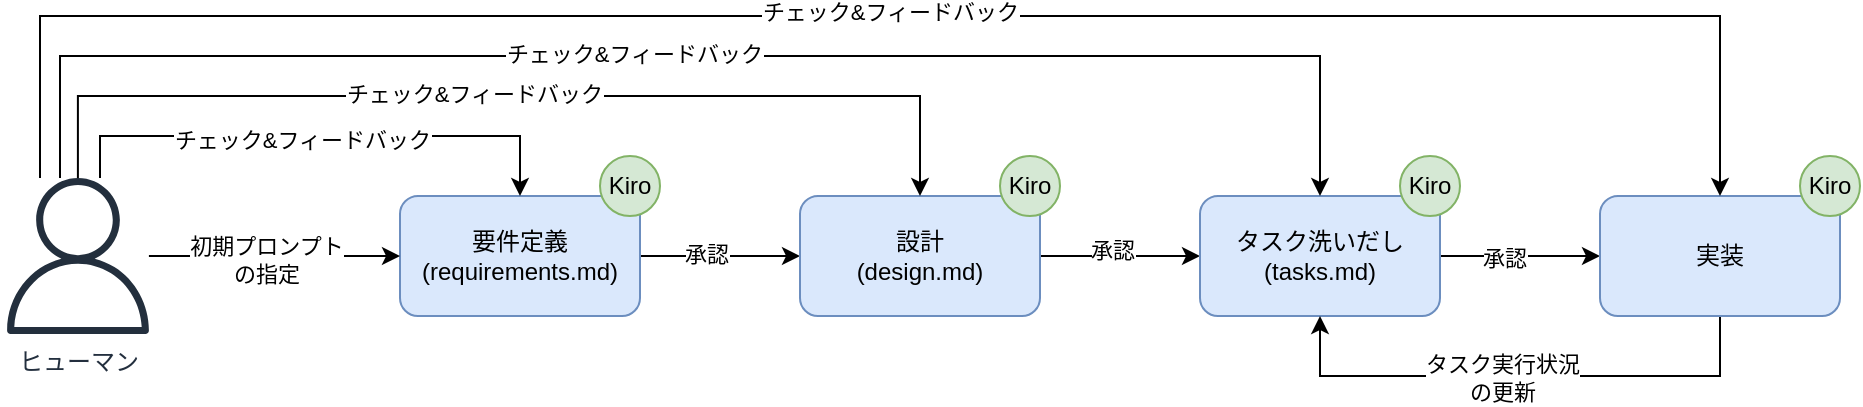 <mxfile version="28.0.4">
  <diagram name="ページ1" id="0sidDnxAERdbVPkjGmoZ">
    <mxGraphModel dx="1040" dy="884" grid="1" gridSize="10" guides="1" tooltips="1" connect="1" arrows="1" fold="1" page="1" pageScale="1" pageWidth="1169" pageHeight="827" math="0" shadow="0">
      <root>
        <mxCell id="0" />
        <mxCell id="1" parent="0" />
        <mxCell id="8pIkH8_4U12UXN6q0bqh-5" style="edgeStyle=orthogonalEdgeStyle;rounded=0;orthogonalLoop=1;jettySize=auto;html=1;" edge="1" parent="1" source="8pIkH8_4U12UXN6q0bqh-1" target="8pIkH8_4U12UXN6q0bqh-2">
          <mxGeometry relative="1" as="geometry" />
        </mxCell>
        <mxCell id="8pIkH8_4U12UXN6q0bqh-28" value="承認" style="edgeLabel;html=1;align=center;verticalAlign=middle;resizable=0;points=[];" vertex="1" connectable="0" parent="8pIkH8_4U12UXN6q0bqh-5">
          <mxGeometry x="-0.179" y="1" relative="1" as="geometry">
            <mxPoint as="offset" />
          </mxGeometry>
        </mxCell>
        <mxCell id="8pIkH8_4U12UXN6q0bqh-1" value="要件定義&lt;br&gt;(requirements.md)" style="rounded=1;whiteSpace=wrap;html=1;fillColor=#dae8fc;strokeColor=#6c8ebf;" vertex="1" parent="1">
          <mxGeometry x="240" y="250" width="120" height="60" as="geometry" />
        </mxCell>
        <mxCell id="8pIkH8_4U12UXN6q0bqh-6" style="edgeStyle=orthogonalEdgeStyle;rounded=0;orthogonalLoop=1;jettySize=auto;html=1;" edge="1" parent="1" source="8pIkH8_4U12UXN6q0bqh-2" target="8pIkH8_4U12UXN6q0bqh-3">
          <mxGeometry relative="1" as="geometry" />
        </mxCell>
        <mxCell id="8pIkH8_4U12UXN6q0bqh-29" value="承認" style="edgeLabel;html=1;align=center;verticalAlign=middle;resizable=0;points=[];" vertex="1" connectable="0" parent="8pIkH8_4U12UXN6q0bqh-6">
          <mxGeometry x="-0.107" y="3" relative="1" as="geometry">
            <mxPoint as="offset" />
          </mxGeometry>
        </mxCell>
        <mxCell id="8pIkH8_4U12UXN6q0bqh-2" value="設計&lt;br&gt;(design.md)" style="rounded=1;whiteSpace=wrap;html=1;fillColor=#dae8fc;strokeColor=#6c8ebf;" vertex="1" parent="1">
          <mxGeometry x="440" y="250" width="120" height="60" as="geometry" />
        </mxCell>
        <mxCell id="8pIkH8_4U12UXN6q0bqh-7" style="edgeStyle=orthogonalEdgeStyle;rounded=0;orthogonalLoop=1;jettySize=auto;html=1;" edge="1" parent="1" source="8pIkH8_4U12UXN6q0bqh-3" target="8pIkH8_4U12UXN6q0bqh-4">
          <mxGeometry relative="1" as="geometry" />
        </mxCell>
        <mxCell id="8pIkH8_4U12UXN6q0bqh-30" value="承認" style="edgeLabel;html=1;align=center;verticalAlign=middle;resizable=0;points=[];" vertex="1" connectable="0" parent="8pIkH8_4U12UXN6q0bqh-7">
          <mxGeometry x="-0.202" y="-1" relative="1" as="geometry">
            <mxPoint as="offset" />
          </mxGeometry>
        </mxCell>
        <mxCell id="8pIkH8_4U12UXN6q0bqh-3" value="タスク洗いだし&lt;div&gt;(tasks.md)&lt;/div&gt;" style="rounded=1;whiteSpace=wrap;html=1;fillColor=#dae8fc;strokeColor=#6c8ebf;" vertex="1" parent="1">
          <mxGeometry x="640" y="250" width="120" height="60" as="geometry" />
        </mxCell>
        <mxCell id="8pIkH8_4U12UXN6q0bqh-11" style="edgeStyle=orthogonalEdgeStyle;rounded=0;orthogonalLoop=1;jettySize=auto;html=1;entryX=0.5;entryY=1;entryDx=0;entryDy=0;" edge="1" parent="1" source="8pIkH8_4U12UXN6q0bqh-4" target="8pIkH8_4U12UXN6q0bqh-3">
          <mxGeometry relative="1" as="geometry">
            <Array as="points">
              <mxPoint x="900" y="340" />
              <mxPoint x="700" y="340" />
            </Array>
          </mxGeometry>
        </mxCell>
        <mxCell id="8pIkH8_4U12UXN6q0bqh-12" value="タスク実行状況&lt;div&gt;の更新&lt;/div&gt;" style="edgeLabel;html=1;align=center;verticalAlign=middle;resizable=0;points=[];" vertex="1" connectable="0" parent="8pIkH8_4U12UXN6q0bqh-11">
          <mxGeometry x="0.071" y="1" relative="1" as="geometry">
            <mxPoint as="offset" />
          </mxGeometry>
        </mxCell>
        <mxCell id="8pIkH8_4U12UXN6q0bqh-4" value="実装" style="rounded=1;whiteSpace=wrap;html=1;fillColor=#dae8fc;strokeColor=#6c8ebf;" vertex="1" parent="1">
          <mxGeometry x="840" y="250" width="120" height="60" as="geometry" />
        </mxCell>
        <mxCell id="8pIkH8_4U12UXN6q0bqh-9" style="edgeStyle=orthogonalEdgeStyle;rounded=0;orthogonalLoop=1;jettySize=auto;html=1;" edge="1" parent="1" source="8pIkH8_4U12UXN6q0bqh-8" target="8pIkH8_4U12UXN6q0bqh-1">
          <mxGeometry relative="1" as="geometry" />
        </mxCell>
        <mxCell id="8pIkH8_4U12UXN6q0bqh-10" value="初期プロンプト&lt;div&gt;の指定&lt;/div&gt;" style="edgeLabel;html=1;align=center;verticalAlign=middle;resizable=0;points=[];" vertex="1" connectable="0" parent="8pIkH8_4U12UXN6q0bqh-9">
          <mxGeometry x="-0.072" y="-2" relative="1" as="geometry">
            <mxPoint as="offset" />
          </mxGeometry>
        </mxCell>
        <mxCell id="8pIkH8_4U12UXN6q0bqh-16" style="edgeStyle=orthogonalEdgeStyle;rounded=0;orthogonalLoop=1;jettySize=auto;html=1;" edge="1" parent="1" source="8pIkH8_4U12UXN6q0bqh-8" target="8pIkH8_4U12UXN6q0bqh-1">
          <mxGeometry relative="1" as="geometry">
            <Array as="points">
              <mxPoint x="90" y="220" />
              <mxPoint x="300" y="220" />
            </Array>
          </mxGeometry>
        </mxCell>
        <mxCell id="8pIkH8_4U12UXN6q0bqh-19" value="チェック&amp;amp;フィードバック" style="edgeLabel;html=1;align=center;verticalAlign=middle;resizable=0;points=[];" vertex="1" connectable="0" parent="8pIkH8_4U12UXN6q0bqh-16">
          <mxGeometry x="-0.064" y="-2" relative="1" as="geometry">
            <mxPoint as="offset" />
          </mxGeometry>
        </mxCell>
        <mxCell id="8pIkH8_4U12UXN6q0bqh-17" style="edgeStyle=orthogonalEdgeStyle;rounded=0;orthogonalLoop=1;jettySize=auto;html=1;" edge="1" parent="1" source="8pIkH8_4U12UXN6q0bqh-8" target="8pIkH8_4U12UXN6q0bqh-2">
          <mxGeometry relative="1" as="geometry">
            <Array as="points">
              <mxPoint x="79" y="200" />
              <mxPoint x="500" y="200" />
            </Array>
          </mxGeometry>
        </mxCell>
        <mxCell id="8pIkH8_4U12UXN6q0bqh-20" value="チェック&amp;amp;フィードバック" style="edgeLabel;html=1;align=center;verticalAlign=middle;resizable=0;points=[];" vertex="1" connectable="0" parent="8pIkH8_4U12UXN6q0bqh-17">
          <mxGeometry x="-0.068" y="1" relative="1" as="geometry">
            <mxPoint as="offset" />
          </mxGeometry>
        </mxCell>
        <mxCell id="8pIkH8_4U12UXN6q0bqh-18" style="edgeStyle=orthogonalEdgeStyle;rounded=0;orthogonalLoop=1;jettySize=auto;html=1;" edge="1" parent="1" source="8pIkH8_4U12UXN6q0bqh-8" target="8pIkH8_4U12UXN6q0bqh-3">
          <mxGeometry relative="1" as="geometry">
            <Array as="points">
              <mxPoint x="70" y="180" />
              <mxPoint x="700" y="180" />
            </Array>
          </mxGeometry>
        </mxCell>
        <mxCell id="8pIkH8_4U12UXN6q0bqh-21" value="チェック&amp;amp;フィードバック" style="edgeLabel;html=1;align=center;verticalAlign=middle;resizable=0;points=[];" vertex="1" connectable="0" parent="8pIkH8_4U12UXN6q0bqh-18">
          <mxGeometry x="-0.087" y="1" relative="1" as="geometry">
            <mxPoint as="offset" />
          </mxGeometry>
        </mxCell>
        <mxCell id="8pIkH8_4U12UXN6q0bqh-26" style="edgeStyle=orthogonalEdgeStyle;rounded=0;orthogonalLoop=1;jettySize=auto;html=1;entryX=0.5;entryY=0;entryDx=0;entryDy=0;" edge="1" parent="1" source="8pIkH8_4U12UXN6q0bqh-8" target="8pIkH8_4U12UXN6q0bqh-4">
          <mxGeometry relative="1" as="geometry">
            <Array as="points">
              <mxPoint x="60" y="160" />
              <mxPoint x="900" y="160" />
            </Array>
          </mxGeometry>
        </mxCell>
        <mxCell id="8pIkH8_4U12UXN6q0bqh-27" value="チェック&amp;amp;フィードバック" style="edgeLabel;html=1;align=center;verticalAlign=middle;resizable=0;points=[];" vertex="1" connectable="0" parent="8pIkH8_4U12UXN6q0bqh-26">
          <mxGeometry x="-0.0" y="2" relative="1" as="geometry">
            <mxPoint as="offset" />
          </mxGeometry>
        </mxCell>
        <mxCell id="8pIkH8_4U12UXN6q0bqh-8" value="ヒューマン" style="sketch=0;outlineConnect=0;fontColor=#232F3E;gradientColor=none;fillColor=#232F3D;strokeColor=none;dashed=0;verticalLabelPosition=bottom;verticalAlign=top;align=center;html=1;fontSize=12;fontStyle=0;aspect=fixed;pointerEvents=1;shape=mxgraph.aws4.user;" vertex="1" parent="1">
          <mxGeometry x="40" y="241" width="78" height="78" as="geometry" />
        </mxCell>
        <mxCell id="8pIkH8_4U12UXN6q0bqh-22" value="Kiro" style="ellipse;whiteSpace=wrap;html=1;aspect=fixed;fillColor=#d5e8d4;strokeColor=#82b366;" vertex="1" parent="1">
          <mxGeometry x="340" y="230" width="30" height="30" as="geometry" />
        </mxCell>
        <mxCell id="8pIkH8_4U12UXN6q0bqh-23" value="Kiro" style="ellipse;whiteSpace=wrap;html=1;aspect=fixed;fillColor=#d5e8d4;strokeColor=#82b366;" vertex="1" parent="1">
          <mxGeometry x="540" y="230" width="30" height="30" as="geometry" />
        </mxCell>
        <mxCell id="8pIkH8_4U12UXN6q0bqh-24" value="Kiro" style="ellipse;whiteSpace=wrap;html=1;aspect=fixed;fillColor=#d5e8d4;strokeColor=#82b366;" vertex="1" parent="1">
          <mxGeometry x="740" y="230" width="30" height="30" as="geometry" />
        </mxCell>
        <mxCell id="8pIkH8_4U12UXN6q0bqh-25" value="Kiro" style="ellipse;whiteSpace=wrap;html=1;aspect=fixed;fillColor=#d5e8d4;strokeColor=#82b366;" vertex="1" parent="1">
          <mxGeometry x="940" y="230" width="30" height="30" as="geometry" />
        </mxCell>
      </root>
    </mxGraphModel>
  </diagram>
</mxfile>
